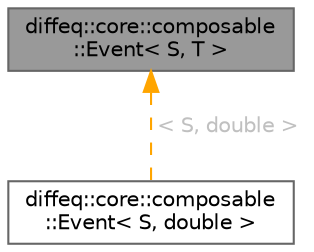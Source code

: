 digraph "diffeq::core::composable::Event&lt; S, T &gt;"
{
 // LATEX_PDF_SIZE
  bgcolor="transparent";
  edge [fontname=Helvetica,fontsize=10,labelfontname=Helvetica,labelfontsize=10];
  node [fontname=Helvetica,fontsize=10,shape=box,height=0.2,width=0.4];
  Node1 [id="Node000001",label="diffeq::core::composable\l::Event\< S, T \>",height=0.2,width=0.4,color="gray40", fillcolor="grey60", style="filled", fontcolor="black",tooltip="Event data structure."];
  Node1 -> Node2 [id="edge1_Node000001_Node000002",dir="back",color="orange",style="dashed",tooltip=" ",label=<<TABLE CELLBORDER="0" BORDER="0"><TR><TD VALIGN="top" ALIGN="LEFT" CELLPADDING="1" CELLSPACING="0">&lt; S, double &gt;</TD></TR>
</TABLE>> ,fontcolor="grey" ];
  Node2 [id="Node000002",label="diffeq::core::composable\l::Event\< S, double \>",height=0.2,width=0.4,color="gray40", fillcolor="white", style="filled",URL="$structdiffeq_1_1core_1_1composable_1_1_event.html",tooltip=" "];
}
